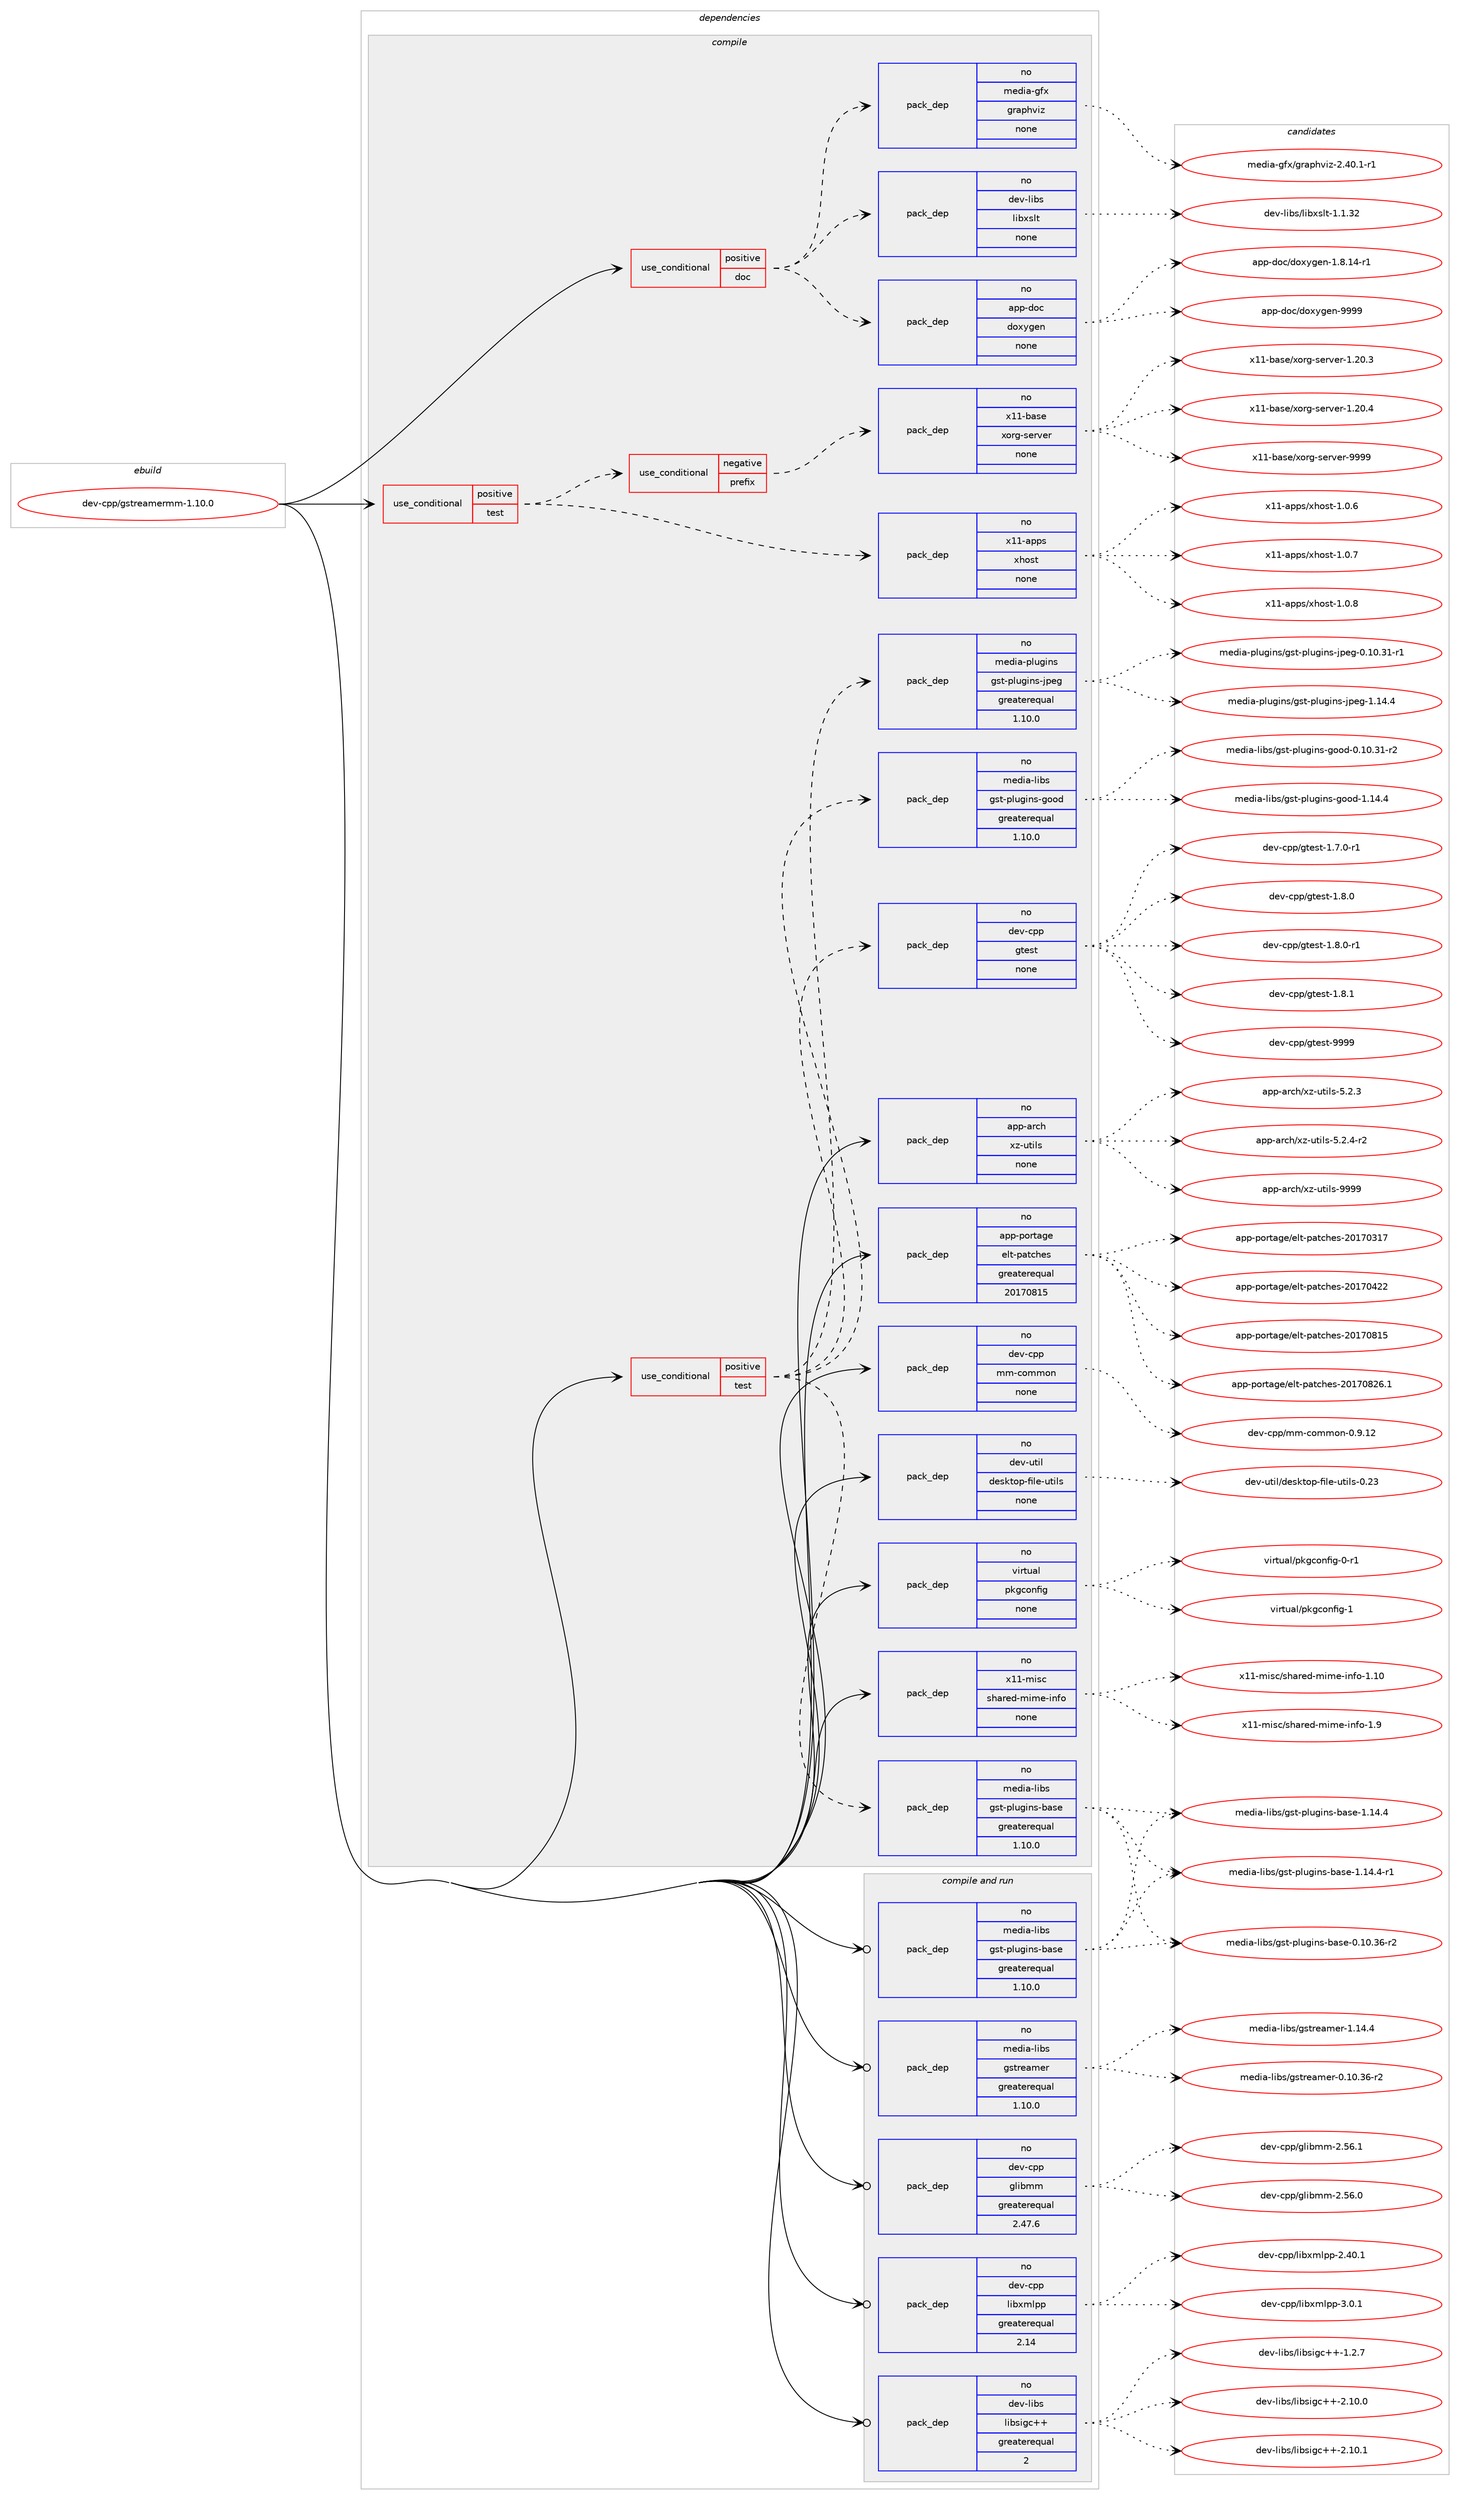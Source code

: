 digraph prolog {

# *************
# Graph options
# *************

newrank=true;
concentrate=true;
compound=true;
graph [rankdir=LR,fontname=Helvetica,fontsize=10,ranksep=1.5];#, ranksep=2.5, nodesep=0.2];
edge  [arrowhead=vee];
node  [fontname=Helvetica,fontsize=10];

# **********
# The ebuild
# **********

subgraph cluster_leftcol {
color=gray;
rank=same;
label=<<i>ebuild</i>>;
id [label="dev-cpp/gstreamermm-1.10.0", color=red, width=4, href="../dev-cpp/gstreamermm-1.10.0.svg"];
}

# ****************
# The dependencies
# ****************

subgraph cluster_midcol {
color=gray;
label=<<i>dependencies</i>>;
subgraph cluster_compile {
fillcolor="#eeeeee";
style=filled;
label=<<i>compile</i>>;
subgraph cond356518 {
dependency1317165 [label=<<TABLE BORDER="0" CELLBORDER="1" CELLSPACING="0" CELLPADDING="4"><TR><TD ROWSPAN="3" CELLPADDING="10">use_conditional</TD></TR><TR><TD>positive</TD></TR><TR><TD>doc</TD></TR></TABLE>>, shape=none, color=red];
subgraph pack939773 {
dependency1317166 [label=<<TABLE BORDER="0" CELLBORDER="1" CELLSPACING="0" CELLPADDING="4" WIDTH="220"><TR><TD ROWSPAN="6" CELLPADDING="30">pack_dep</TD></TR><TR><TD WIDTH="110">no</TD></TR><TR><TD>app-doc</TD></TR><TR><TD>doxygen</TD></TR><TR><TD>none</TD></TR><TR><TD></TD></TR></TABLE>>, shape=none, color=blue];
}
dependency1317165:e -> dependency1317166:w [weight=20,style="dashed",arrowhead="vee"];
subgraph pack939774 {
dependency1317167 [label=<<TABLE BORDER="0" CELLBORDER="1" CELLSPACING="0" CELLPADDING="4" WIDTH="220"><TR><TD ROWSPAN="6" CELLPADDING="30">pack_dep</TD></TR><TR><TD WIDTH="110">no</TD></TR><TR><TD>dev-libs</TD></TR><TR><TD>libxslt</TD></TR><TR><TD>none</TD></TR><TR><TD></TD></TR></TABLE>>, shape=none, color=blue];
}
dependency1317165:e -> dependency1317167:w [weight=20,style="dashed",arrowhead="vee"];
subgraph pack939775 {
dependency1317168 [label=<<TABLE BORDER="0" CELLBORDER="1" CELLSPACING="0" CELLPADDING="4" WIDTH="220"><TR><TD ROWSPAN="6" CELLPADDING="30">pack_dep</TD></TR><TR><TD WIDTH="110">no</TD></TR><TR><TD>media-gfx</TD></TR><TR><TD>graphviz</TD></TR><TR><TD>none</TD></TR><TR><TD></TD></TR></TABLE>>, shape=none, color=blue];
}
dependency1317165:e -> dependency1317168:w [weight=20,style="dashed",arrowhead="vee"];
}
id:e -> dependency1317165:w [weight=20,style="solid",arrowhead="vee"];
subgraph cond356519 {
dependency1317169 [label=<<TABLE BORDER="0" CELLBORDER="1" CELLSPACING="0" CELLPADDING="4"><TR><TD ROWSPAN="3" CELLPADDING="10">use_conditional</TD></TR><TR><TD>positive</TD></TR><TR><TD>test</TD></TR></TABLE>>, shape=none, color=red];
subgraph cond356520 {
dependency1317170 [label=<<TABLE BORDER="0" CELLBORDER="1" CELLSPACING="0" CELLPADDING="4"><TR><TD ROWSPAN="3" CELLPADDING="10">use_conditional</TD></TR><TR><TD>negative</TD></TR><TR><TD>prefix</TD></TR></TABLE>>, shape=none, color=red];
subgraph pack939776 {
dependency1317171 [label=<<TABLE BORDER="0" CELLBORDER="1" CELLSPACING="0" CELLPADDING="4" WIDTH="220"><TR><TD ROWSPAN="6" CELLPADDING="30">pack_dep</TD></TR><TR><TD WIDTH="110">no</TD></TR><TR><TD>x11-base</TD></TR><TR><TD>xorg-server</TD></TR><TR><TD>none</TD></TR><TR><TD></TD></TR></TABLE>>, shape=none, color=blue];
}
dependency1317170:e -> dependency1317171:w [weight=20,style="dashed",arrowhead="vee"];
}
dependency1317169:e -> dependency1317170:w [weight=20,style="dashed",arrowhead="vee"];
subgraph pack939777 {
dependency1317172 [label=<<TABLE BORDER="0" CELLBORDER="1" CELLSPACING="0" CELLPADDING="4" WIDTH="220"><TR><TD ROWSPAN="6" CELLPADDING="30">pack_dep</TD></TR><TR><TD WIDTH="110">no</TD></TR><TR><TD>x11-apps</TD></TR><TR><TD>xhost</TD></TR><TR><TD>none</TD></TR><TR><TD></TD></TR></TABLE>>, shape=none, color=blue];
}
dependency1317169:e -> dependency1317172:w [weight=20,style="dashed",arrowhead="vee"];
}
id:e -> dependency1317169:w [weight=20,style="solid",arrowhead="vee"];
subgraph cond356521 {
dependency1317173 [label=<<TABLE BORDER="0" CELLBORDER="1" CELLSPACING="0" CELLPADDING="4"><TR><TD ROWSPAN="3" CELLPADDING="10">use_conditional</TD></TR><TR><TD>positive</TD></TR><TR><TD>test</TD></TR></TABLE>>, shape=none, color=red];
subgraph pack939778 {
dependency1317174 [label=<<TABLE BORDER="0" CELLBORDER="1" CELLSPACING="0" CELLPADDING="4" WIDTH="220"><TR><TD ROWSPAN="6" CELLPADDING="30">pack_dep</TD></TR><TR><TD WIDTH="110">no</TD></TR><TR><TD>dev-cpp</TD></TR><TR><TD>gtest</TD></TR><TR><TD>none</TD></TR><TR><TD></TD></TR></TABLE>>, shape=none, color=blue];
}
dependency1317173:e -> dependency1317174:w [weight=20,style="dashed",arrowhead="vee"];
subgraph pack939779 {
dependency1317175 [label=<<TABLE BORDER="0" CELLBORDER="1" CELLSPACING="0" CELLPADDING="4" WIDTH="220"><TR><TD ROWSPAN="6" CELLPADDING="30">pack_dep</TD></TR><TR><TD WIDTH="110">no</TD></TR><TR><TD>media-libs</TD></TR><TR><TD>gst-plugins-base</TD></TR><TR><TD>greaterequal</TD></TR><TR><TD>1.10.0</TD></TR></TABLE>>, shape=none, color=blue];
}
dependency1317173:e -> dependency1317175:w [weight=20,style="dashed",arrowhead="vee"];
subgraph pack939780 {
dependency1317176 [label=<<TABLE BORDER="0" CELLBORDER="1" CELLSPACING="0" CELLPADDING="4" WIDTH="220"><TR><TD ROWSPAN="6" CELLPADDING="30">pack_dep</TD></TR><TR><TD WIDTH="110">no</TD></TR><TR><TD>media-libs</TD></TR><TR><TD>gst-plugins-good</TD></TR><TR><TD>greaterequal</TD></TR><TR><TD>1.10.0</TD></TR></TABLE>>, shape=none, color=blue];
}
dependency1317173:e -> dependency1317176:w [weight=20,style="dashed",arrowhead="vee"];
subgraph pack939781 {
dependency1317177 [label=<<TABLE BORDER="0" CELLBORDER="1" CELLSPACING="0" CELLPADDING="4" WIDTH="220"><TR><TD ROWSPAN="6" CELLPADDING="30">pack_dep</TD></TR><TR><TD WIDTH="110">no</TD></TR><TR><TD>media-plugins</TD></TR><TR><TD>gst-plugins-jpeg</TD></TR><TR><TD>greaterequal</TD></TR><TR><TD>1.10.0</TD></TR></TABLE>>, shape=none, color=blue];
}
dependency1317173:e -> dependency1317177:w [weight=20,style="dashed",arrowhead="vee"];
}
id:e -> dependency1317173:w [weight=20,style="solid",arrowhead="vee"];
subgraph pack939782 {
dependency1317178 [label=<<TABLE BORDER="0" CELLBORDER="1" CELLSPACING="0" CELLPADDING="4" WIDTH="220"><TR><TD ROWSPAN="6" CELLPADDING="30">pack_dep</TD></TR><TR><TD WIDTH="110">no</TD></TR><TR><TD>app-arch</TD></TR><TR><TD>xz-utils</TD></TR><TR><TD>none</TD></TR><TR><TD></TD></TR></TABLE>>, shape=none, color=blue];
}
id:e -> dependency1317178:w [weight=20,style="solid",arrowhead="vee"];
subgraph pack939783 {
dependency1317179 [label=<<TABLE BORDER="0" CELLBORDER="1" CELLSPACING="0" CELLPADDING="4" WIDTH="220"><TR><TD ROWSPAN="6" CELLPADDING="30">pack_dep</TD></TR><TR><TD WIDTH="110">no</TD></TR><TR><TD>app-portage</TD></TR><TR><TD>elt-patches</TD></TR><TR><TD>greaterequal</TD></TR><TR><TD>20170815</TD></TR></TABLE>>, shape=none, color=blue];
}
id:e -> dependency1317179:w [weight=20,style="solid",arrowhead="vee"];
subgraph pack939784 {
dependency1317180 [label=<<TABLE BORDER="0" CELLBORDER="1" CELLSPACING="0" CELLPADDING="4" WIDTH="220"><TR><TD ROWSPAN="6" CELLPADDING="30">pack_dep</TD></TR><TR><TD WIDTH="110">no</TD></TR><TR><TD>dev-cpp</TD></TR><TR><TD>mm-common</TD></TR><TR><TD>none</TD></TR><TR><TD></TD></TR></TABLE>>, shape=none, color=blue];
}
id:e -> dependency1317180:w [weight=20,style="solid",arrowhead="vee"];
subgraph pack939785 {
dependency1317181 [label=<<TABLE BORDER="0" CELLBORDER="1" CELLSPACING="0" CELLPADDING="4" WIDTH="220"><TR><TD ROWSPAN="6" CELLPADDING="30">pack_dep</TD></TR><TR><TD WIDTH="110">no</TD></TR><TR><TD>dev-util</TD></TR><TR><TD>desktop-file-utils</TD></TR><TR><TD>none</TD></TR><TR><TD></TD></TR></TABLE>>, shape=none, color=blue];
}
id:e -> dependency1317181:w [weight=20,style="solid",arrowhead="vee"];
subgraph pack939786 {
dependency1317182 [label=<<TABLE BORDER="0" CELLBORDER="1" CELLSPACING="0" CELLPADDING="4" WIDTH="220"><TR><TD ROWSPAN="6" CELLPADDING="30">pack_dep</TD></TR><TR><TD WIDTH="110">no</TD></TR><TR><TD>virtual</TD></TR><TR><TD>pkgconfig</TD></TR><TR><TD>none</TD></TR><TR><TD></TD></TR></TABLE>>, shape=none, color=blue];
}
id:e -> dependency1317182:w [weight=20,style="solid",arrowhead="vee"];
subgraph pack939787 {
dependency1317183 [label=<<TABLE BORDER="0" CELLBORDER="1" CELLSPACING="0" CELLPADDING="4" WIDTH="220"><TR><TD ROWSPAN="6" CELLPADDING="30">pack_dep</TD></TR><TR><TD WIDTH="110">no</TD></TR><TR><TD>x11-misc</TD></TR><TR><TD>shared-mime-info</TD></TR><TR><TD>none</TD></TR><TR><TD></TD></TR></TABLE>>, shape=none, color=blue];
}
id:e -> dependency1317183:w [weight=20,style="solid",arrowhead="vee"];
}
subgraph cluster_compileandrun {
fillcolor="#eeeeee";
style=filled;
label=<<i>compile and run</i>>;
subgraph pack939788 {
dependency1317184 [label=<<TABLE BORDER="0" CELLBORDER="1" CELLSPACING="0" CELLPADDING="4" WIDTH="220"><TR><TD ROWSPAN="6" CELLPADDING="30">pack_dep</TD></TR><TR><TD WIDTH="110">no</TD></TR><TR><TD>dev-cpp</TD></TR><TR><TD>glibmm</TD></TR><TR><TD>greaterequal</TD></TR><TR><TD>2.47.6</TD></TR></TABLE>>, shape=none, color=blue];
}
id:e -> dependency1317184:w [weight=20,style="solid",arrowhead="odotvee"];
subgraph pack939789 {
dependency1317185 [label=<<TABLE BORDER="0" CELLBORDER="1" CELLSPACING="0" CELLPADDING="4" WIDTH="220"><TR><TD ROWSPAN="6" CELLPADDING="30">pack_dep</TD></TR><TR><TD WIDTH="110">no</TD></TR><TR><TD>dev-cpp</TD></TR><TR><TD>libxmlpp</TD></TR><TR><TD>greaterequal</TD></TR><TR><TD>2.14</TD></TR></TABLE>>, shape=none, color=blue];
}
id:e -> dependency1317185:w [weight=20,style="solid",arrowhead="odotvee"];
subgraph pack939790 {
dependency1317186 [label=<<TABLE BORDER="0" CELLBORDER="1" CELLSPACING="0" CELLPADDING="4" WIDTH="220"><TR><TD ROWSPAN="6" CELLPADDING="30">pack_dep</TD></TR><TR><TD WIDTH="110">no</TD></TR><TR><TD>dev-libs</TD></TR><TR><TD>libsigc++</TD></TR><TR><TD>greaterequal</TD></TR><TR><TD>2</TD></TR></TABLE>>, shape=none, color=blue];
}
id:e -> dependency1317186:w [weight=20,style="solid",arrowhead="odotvee"];
subgraph pack939791 {
dependency1317187 [label=<<TABLE BORDER="0" CELLBORDER="1" CELLSPACING="0" CELLPADDING="4" WIDTH="220"><TR><TD ROWSPAN="6" CELLPADDING="30">pack_dep</TD></TR><TR><TD WIDTH="110">no</TD></TR><TR><TD>media-libs</TD></TR><TR><TD>gst-plugins-base</TD></TR><TR><TD>greaterequal</TD></TR><TR><TD>1.10.0</TD></TR></TABLE>>, shape=none, color=blue];
}
id:e -> dependency1317187:w [weight=20,style="solid",arrowhead="odotvee"];
subgraph pack939792 {
dependency1317188 [label=<<TABLE BORDER="0" CELLBORDER="1" CELLSPACING="0" CELLPADDING="4" WIDTH="220"><TR><TD ROWSPAN="6" CELLPADDING="30">pack_dep</TD></TR><TR><TD WIDTH="110">no</TD></TR><TR><TD>media-libs</TD></TR><TR><TD>gstreamer</TD></TR><TR><TD>greaterequal</TD></TR><TR><TD>1.10.0</TD></TR></TABLE>>, shape=none, color=blue];
}
id:e -> dependency1317188:w [weight=20,style="solid",arrowhead="odotvee"];
}
subgraph cluster_run {
fillcolor="#eeeeee";
style=filled;
label=<<i>run</i>>;
}
}

# **************
# The candidates
# **************

subgraph cluster_choices {
rank=same;
color=gray;
label=<<i>candidates</i>>;

subgraph choice939773 {
color=black;
nodesep=1;
choice97112112451001119947100111120121103101110454946564649524511449 [label="app-doc/doxygen-1.8.14-r1", color=red, width=4,href="../app-doc/doxygen-1.8.14-r1.svg"];
choice971121124510011199471001111201211031011104557575757 [label="app-doc/doxygen-9999", color=red, width=4,href="../app-doc/doxygen-9999.svg"];
dependency1317166:e -> choice97112112451001119947100111120121103101110454946564649524511449:w [style=dotted,weight="100"];
dependency1317166:e -> choice971121124510011199471001111201211031011104557575757:w [style=dotted,weight="100"];
}
subgraph choice939774 {
color=black;
nodesep=1;
choice1001011184510810598115471081059812011510811645494649465150 [label="dev-libs/libxslt-1.1.32", color=red, width=4,href="../dev-libs/libxslt-1.1.32.svg"];
dependency1317167:e -> choice1001011184510810598115471081059812011510811645494649465150:w [style=dotted,weight="100"];
}
subgraph choice939775 {
color=black;
nodesep=1;
choice10910110010597451031021204710311497112104118105122455046524846494511449 [label="media-gfx/graphviz-2.40.1-r1", color=red, width=4,href="../media-gfx/graphviz-2.40.1-r1.svg"];
dependency1317168:e -> choice10910110010597451031021204710311497112104118105122455046524846494511449:w [style=dotted,weight="100"];
}
subgraph choice939776 {
color=black;
nodesep=1;
choice1204949459897115101471201111141034511510111411810111445494650484651 [label="x11-base/xorg-server-1.20.3", color=red, width=4,href="../x11-base/xorg-server-1.20.3.svg"];
choice1204949459897115101471201111141034511510111411810111445494650484652 [label="x11-base/xorg-server-1.20.4", color=red, width=4,href="../x11-base/xorg-server-1.20.4.svg"];
choice120494945989711510147120111114103451151011141181011144557575757 [label="x11-base/xorg-server-9999", color=red, width=4,href="../x11-base/xorg-server-9999.svg"];
dependency1317171:e -> choice1204949459897115101471201111141034511510111411810111445494650484651:w [style=dotted,weight="100"];
dependency1317171:e -> choice1204949459897115101471201111141034511510111411810111445494650484652:w [style=dotted,weight="100"];
dependency1317171:e -> choice120494945989711510147120111114103451151011141181011144557575757:w [style=dotted,weight="100"];
}
subgraph choice939777 {
color=black;
nodesep=1;
choice1204949459711211211547120104111115116454946484654 [label="x11-apps/xhost-1.0.6", color=red, width=4,href="../x11-apps/xhost-1.0.6.svg"];
choice1204949459711211211547120104111115116454946484655 [label="x11-apps/xhost-1.0.7", color=red, width=4,href="../x11-apps/xhost-1.0.7.svg"];
choice1204949459711211211547120104111115116454946484656 [label="x11-apps/xhost-1.0.8", color=red, width=4,href="../x11-apps/xhost-1.0.8.svg"];
dependency1317172:e -> choice1204949459711211211547120104111115116454946484654:w [style=dotted,weight="100"];
dependency1317172:e -> choice1204949459711211211547120104111115116454946484655:w [style=dotted,weight="100"];
dependency1317172:e -> choice1204949459711211211547120104111115116454946484656:w [style=dotted,weight="100"];
}
subgraph choice939778 {
color=black;
nodesep=1;
choice1001011184599112112471031161011151164549465546484511449 [label="dev-cpp/gtest-1.7.0-r1", color=red, width=4,href="../dev-cpp/gtest-1.7.0-r1.svg"];
choice100101118459911211247103116101115116454946564648 [label="dev-cpp/gtest-1.8.0", color=red, width=4,href="../dev-cpp/gtest-1.8.0.svg"];
choice1001011184599112112471031161011151164549465646484511449 [label="dev-cpp/gtest-1.8.0-r1", color=red, width=4,href="../dev-cpp/gtest-1.8.0-r1.svg"];
choice100101118459911211247103116101115116454946564649 [label="dev-cpp/gtest-1.8.1", color=red, width=4,href="../dev-cpp/gtest-1.8.1.svg"];
choice1001011184599112112471031161011151164557575757 [label="dev-cpp/gtest-9999", color=red, width=4,href="../dev-cpp/gtest-9999.svg"];
dependency1317174:e -> choice1001011184599112112471031161011151164549465546484511449:w [style=dotted,weight="100"];
dependency1317174:e -> choice100101118459911211247103116101115116454946564648:w [style=dotted,weight="100"];
dependency1317174:e -> choice1001011184599112112471031161011151164549465646484511449:w [style=dotted,weight="100"];
dependency1317174:e -> choice100101118459911211247103116101115116454946564649:w [style=dotted,weight="100"];
dependency1317174:e -> choice1001011184599112112471031161011151164557575757:w [style=dotted,weight="100"];
}
subgraph choice939779 {
color=black;
nodesep=1;
choice109101100105974510810598115471031151164511210811710310511011545989711510145484649484651544511450 [label="media-libs/gst-plugins-base-0.10.36-r2", color=red, width=4,href="../media-libs/gst-plugins-base-0.10.36-r2.svg"];
choice109101100105974510810598115471031151164511210811710310511011545989711510145494649524652 [label="media-libs/gst-plugins-base-1.14.4", color=red, width=4,href="../media-libs/gst-plugins-base-1.14.4.svg"];
choice1091011001059745108105981154710311511645112108117103105110115459897115101454946495246524511449 [label="media-libs/gst-plugins-base-1.14.4-r1", color=red, width=4,href="../media-libs/gst-plugins-base-1.14.4-r1.svg"];
dependency1317175:e -> choice109101100105974510810598115471031151164511210811710310511011545989711510145484649484651544511450:w [style=dotted,weight="100"];
dependency1317175:e -> choice109101100105974510810598115471031151164511210811710310511011545989711510145494649524652:w [style=dotted,weight="100"];
dependency1317175:e -> choice1091011001059745108105981154710311511645112108117103105110115459897115101454946495246524511449:w [style=dotted,weight="100"];
}
subgraph choice939780 {
color=black;
nodesep=1;
choice10910110010597451081059811547103115116451121081171031051101154510311111110045484649484651494511450 [label="media-libs/gst-plugins-good-0.10.31-r2", color=red, width=4,href="../media-libs/gst-plugins-good-0.10.31-r2.svg"];
choice10910110010597451081059811547103115116451121081171031051101154510311111110045494649524652 [label="media-libs/gst-plugins-good-1.14.4", color=red, width=4,href="../media-libs/gst-plugins-good-1.14.4.svg"];
dependency1317176:e -> choice10910110010597451081059811547103115116451121081171031051101154510311111110045484649484651494511450:w [style=dotted,weight="100"];
dependency1317176:e -> choice10910110010597451081059811547103115116451121081171031051101154510311111110045494649524652:w [style=dotted,weight="100"];
}
subgraph choice939781 {
color=black;
nodesep=1;
choice109101100105974511210811710310511011547103115116451121081171031051101154510611210110345484649484651494511449 [label="media-plugins/gst-plugins-jpeg-0.10.31-r1", color=red, width=4,href="../media-plugins/gst-plugins-jpeg-0.10.31-r1.svg"];
choice109101100105974511210811710310511011547103115116451121081171031051101154510611210110345494649524652 [label="media-plugins/gst-plugins-jpeg-1.14.4", color=red, width=4,href="../media-plugins/gst-plugins-jpeg-1.14.4.svg"];
dependency1317177:e -> choice109101100105974511210811710310511011547103115116451121081171031051101154510611210110345484649484651494511449:w [style=dotted,weight="100"];
dependency1317177:e -> choice109101100105974511210811710310511011547103115116451121081171031051101154510611210110345494649524652:w [style=dotted,weight="100"];
}
subgraph choice939782 {
color=black;
nodesep=1;
choice971121124597114991044712012245117116105108115455346504651 [label="app-arch/xz-utils-5.2.3", color=red, width=4,href="../app-arch/xz-utils-5.2.3.svg"];
choice9711211245971149910447120122451171161051081154553465046524511450 [label="app-arch/xz-utils-5.2.4-r2", color=red, width=4,href="../app-arch/xz-utils-5.2.4-r2.svg"];
choice9711211245971149910447120122451171161051081154557575757 [label="app-arch/xz-utils-9999", color=red, width=4,href="../app-arch/xz-utils-9999.svg"];
dependency1317178:e -> choice971121124597114991044712012245117116105108115455346504651:w [style=dotted,weight="100"];
dependency1317178:e -> choice9711211245971149910447120122451171161051081154553465046524511450:w [style=dotted,weight="100"];
dependency1317178:e -> choice9711211245971149910447120122451171161051081154557575757:w [style=dotted,weight="100"];
}
subgraph choice939783 {
color=black;
nodesep=1;
choice97112112451121111141169710310147101108116451129711699104101115455048495548514955 [label="app-portage/elt-patches-20170317", color=red, width=4,href="../app-portage/elt-patches-20170317.svg"];
choice97112112451121111141169710310147101108116451129711699104101115455048495548525050 [label="app-portage/elt-patches-20170422", color=red, width=4,href="../app-portage/elt-patches-20170422.svg"];
choice97112112451121111141169710310147101108116451129711699104101115455048495548564953 [label="app-portage/elt-patches-20170815", color=red, width=4,href="../app-portage/elt-patches-20170815.svg"];
choice971121124511211111411697103101471011081164511297116991041011154550484955485650544649 [label="app-portage/elt-patches-20170826.1", color=red, width=4,href="../app-portage/elt-patches-20170826.1.svg"];
dependency1317179:e -> choice97112112451121111141169710310147101108116451129711699104101115455048495548514955:w [style=dotted,weight="100"];
dependency1317179:e -> choice97112112451121111141169710310147101108116451129711699104101115455048495548525050:w [style=dotted,weight="100"];
dependency1317179:e -> choice97112112451121111141169710310147101108116451129711699104101115455048495548564953:w [style=dotted,weight="100"];
dependency1317179:e -> choice971121124511211111411697103101471011081164511297116991041011154550484955485650544649:w [style=dotted,weight="100"];
}
subgraph choice939784 {
color=black;
nodesep=1;
choice100101118459911211247109109459911110910911111045484657464950 [label="dev-cpp/mm-common-0.9.12", color=red, width=4,href="../dev-cpp/mm-common-0.9.12.svg"];
dependency1317180:e -> choice100101118459911211247109109459911110910911111045484657464950:w [style=dotted,weight="100"];
}
subgraph choice939785 {
color=black;
nodesep=1;
choice100101118451171161051084710010111510711611111245102105108101451171161051081154548465051 [label="dev-util/desktop-file-utils-0.23", color=red, width=4,href="../dev-util/desktop-file-utils-0.23.svg"];
dependency1317181:e -> choice100101118451171161051084710010111510711611111245102105108101451171161051081154548465051:w [style=dotted,weight="100"];
}
subgraph choice939786 {
color=black;
nodesep=1;
choice11810511411611797108471121071039911111010210510345484511449 [label="virtual/pkgconfig-0-r1", color=red, width=4,href="../virtual/pkgconfig-0-r1.svg"];
choice1181051141161179710847112107103991111101021051034549 [label="virtual/pkgconfig-1", color=red, width=4,href="../virtual/pkgconfig-1.svg"];
dependency1317182:e -> choice11810511411611797108471121071039911111010210510345484511449:w [style=dotted,weight="100"];
dependency1317182:e -> choice1181051141161179710847112107103991111101021051034549:w [style=dotted,weight="100"];
}
subgraph choice939787 {
color=black;
nodesep=1;
choice12049494510910511599471151049711410110045109105109101451051101021114549464948 [label="x11-misc/shared-mime-info-1.10", color=red, width=4,href="../x11-misc/shared-mime-info-1.10.svg"];
choice120494945109105115994711510497114101100451091051091014510511010211145494657 [label="x11-misc/shared-mime-info-1.9", color=red, width=4,href="../x11-misc/shared-mime-info-1.9.svg"];
dependency1317183:e -> choice12049494510910511599471151049711410110045109105109101451051101021114549464948:w [style=dotted,weight="100"];
dependency1317183:e -> choice120494945109105115994711510497114101100451091051091014510511010211145494657:w [style=dotted,weight="100"];
}
subgraph choice939788 {
color=black;
nodesep=1;
choice1001011184599112112471031081059810910945504653544648 [label="dev-cpp/glibmm-2.56.0", color=red, width=4,href="../dev-cpp/glibmm-2.56.0.svg"];
choice1001011184599112112471031081059810910945504653544649 [label="dev-cpp/glibmm-2.56.1", color=red, width=4,href="../dev-cpp/glibmm-2.56.1.svg"];
dependency1317184:e -> choice1001011184599112112471031081059810910945504653544648:w [style=dotted,weight="100"];
dependency1317184:e -> choice1001011184599112112471031081059810910945504653544649:w [style=dotted,weight="100"];
}
subgraph choice939789 {
color=black;
nodesep=1;
choice1001011184599112112471081059812010910811211245504652484649 [label="dev-cpp/libxmlpp-2.40.1", color=red, width=4,href="../dev-cpp/libxmlpp-2.40.1.svg"];
choice10010111845991121124710810598120109108112112455146484649 [label="dev-cpp/libxmlpp-3.0.1", color=red, width=4,href="../dev-cpp/libxmlpp-3.0.1.svg"];
dependency1317185:e -> choice1001011184599112112471081059812010910811211245504652484649:w [style=dotted,weight="100"];
dependency1317185:e -> choice10010111845991121124710810598120109108112112455146484649:w [style=dotted,weight="100"];
}
subgraph choice939790 {
color=black;
nodesep=1;
choice10010111845108105981154710810598115105103994343454946504655 [label="dev-libs/libsigc++-1.2.7", color=red, width=4,href="../dev-libs/libsigc++-1.2.7.svg"];
choice1001011184510810598115471081059811510510399434345504649484648 [label="dev-libs/libsigc++-2.10.0", color=red, width=4,href="../dev-libs/libsigc++-2.10.0.svg"];
choice1001011184510810598115471081059811510510399434345504649484649 [label="dev-libs/libsigc++-2.10.1", color=red, width=4,href="../dev-libs/libsigc++-2.10.1.svg"];
dependency1317186:e -> choice10010111845108105981154710810598115105103994343454946504655:w [style=dotted,weight="100"];
dependency1317186:e -> choice1001011184510810598115471081059811510510399434345504649484648:w [style=dotted,weight="100"];
dependency1317186:e -> choice1001011184510810598115471081059811510510399434345504649484649:w [style=dotted,weight="100"];
}
subgraph choice939791 {
color=black;
nodesep=1;
choice109101100105974510810598115471031151164511210811710310511011545989711510145484649484651544511450 [label="media-libs/gst-plugins-base-0.10.36-r2", color=red, width=4,href="../media-libs/gst-plugins-base-0.10.36-r2.svg"];
choice109101100105974510810598115471031151164511210811710310511011545989711510145494649524652 [label="media-libs/gst-plugins-base-1.14.4", color=red, width=4,href="../media-libs/gst-plugins-base-1.14.4.svg"];
choice1091011001059745108105981154710311511645112108117103105110115459897115101454946495246524511449 [label="media-libs/gst-plugins-base-1.14.4-r1", color=red, width=4,href="../media-libs/gst-plugins-base-1.14.4-r1.svg"];
dependency1317187:e -> choice109101100105974510810598115471031151164511210811710310511011545989711510145484649484651544511450:w [style=dotted,weight="100"];
dependency1317187:e -> choice109101100105974510810598115471031151164511210811710310511011545989711510145494649524652:w [style=dotted,weight="100"];
dependency1317187:e -> choice1091011001059745108105981154710311511645112108117103105110115459897115101454946495246524511449:w [style=dotted,weight="100"];
}
subgraph choice939792 {
color=black;
nodesep=1;
choice109101100105974510810598115471031151161141019710910111445484649484651544511450 [label="media-libs/gstreamer-0.10.36-r2", color=red, width=4,href="../media-libs/gstreamer-0.10.36-r2.svg"];
choice109101100105974510810598115471031151161141019710910111445494649524652 [label="media-libs/gstreamer-1.14.4", color=red, width=4,href="../media-libs/gstreamer-1.14.4.svg"];
dependency1317188:e -> choice109101100105974510810598115471031151161141019710910111445484649484651544511450:w [style=dotted,weight="100"];
dependency1317188:e -> choice109101100105974510810598115471031151161141019710910111445494649524652:w [style=dotted,weight="100"];
}
}

}
